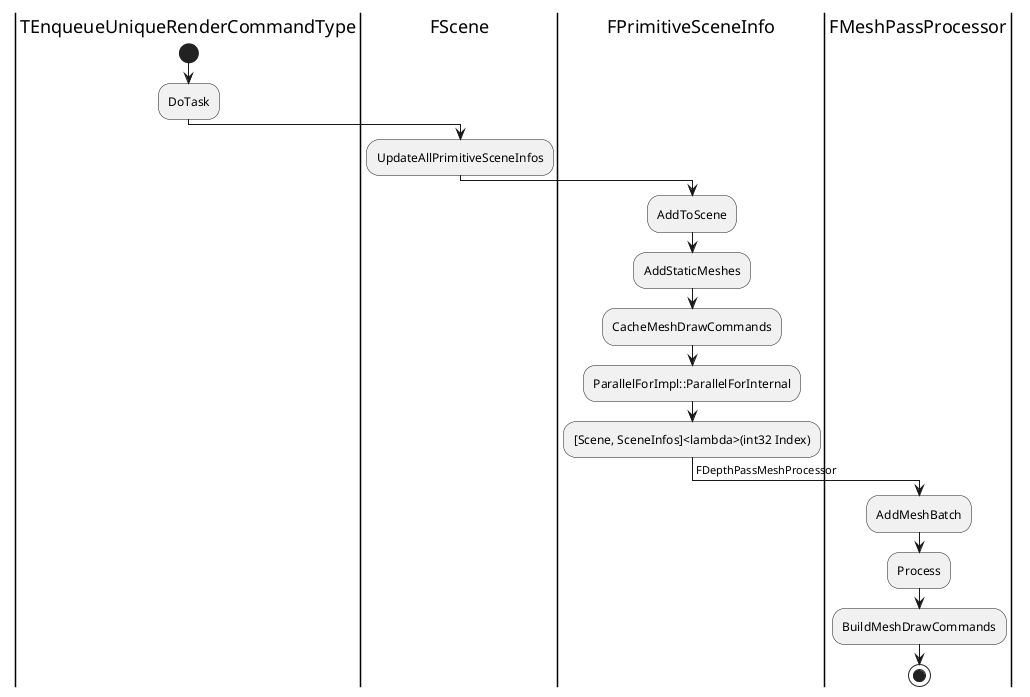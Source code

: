 @startuml


|TEnqueueUniqueRenderCommandType|
start
:DoTask;
|FScene|
:UpdateAllPrimitiveSceneInfos;
|FPrimitiveSceneInfo|
:AddToScene;
:AddStaticMeshes;
:CacheMeshDrawCommands;
:ParallelForImpl::ParallelForInternal;
:[Scene, SceneInfos]<lambda>(int32 Index);
|FMeshPassProcessor|
-> FDepthPassMeshProcessor;
:AddMeshBatch;
:Process;
:BuildMeshDrawCommands;
stop
@enduml